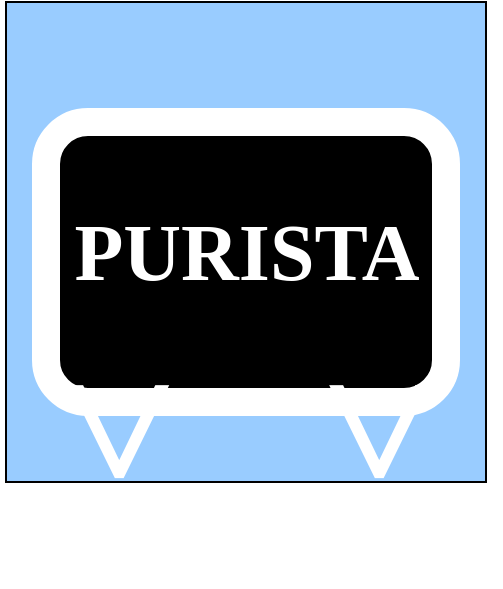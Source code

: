 <mxfile version="21.1.2" type="device">
  <diagram name="Seite-1" id="bY61xa4gqMoRgZU2S6cN">
    <mxGraphModel dx="602" dy="475" grid="1" gridSize="10" guides="1" tooltips="1" connect="1" arrows="1" fold="1" page="1" pageScale="1" pageWidth="800" pageHeight="800" math="0" shadow="0">
      <root>
        <mxCell id="0" />
        <mxCell id="1" parent="0" />
        <mxCell id="ccWXI2d3jGWdqzMYQIwA-2" value="" style="rounded=0;whiteSpace=wrap;html=1;fillColor=#99CCFF;" vertex="1" parent="1">
          <mxGeometry x="240" y="120" width="240" height="240" as="geometry" />
        </mxCell>
        <mxCell id="ccWXI2d3jGWdqzMYQIwA-1" value="" style="rounded=1;whiteSpace=wrap;html=1;fillColor=#000000;strokeColor=#ffffff;strokeWidth=14;" vertex="1" parent="1">
          <mxGeometry x="260" y="180" width="200" height="140" as="geometry" />
        </mxCell>
        <mxCell id="ccWXI2d3jGWdqzMYQIwA-3" value="&lt;font style=&quot;font-size: 40px;&quot;&gt;PURISTA&lt;/font&gt;" style="text;html=1;strokeColor=none;fillColor=none;align=center;verticalAlign=middle;whiteSpace=wrap;rounded=0;fontColor=#FFFFFF;fontFamily=Source Code Pro;fontSource=https%3A%2F%2Ffonts.googleapis.com%2Fcss%3Ffamily%3DSource%2BCode%2BPro;fontStyle=1;fontSize=70;" vertex="1" parent="1">
          <mxGeometry x="282.5" y="210" width="155" height="50" as="geometry" />
        </mxCell>
        <mxCell id="ccWXI2d3jGWdqzMYQIwA-7" value="&lt;font style=&quot;font-size: 100px;&quot;&gt;&amp;gt;&lt;/font&gt;" style="text;html=1;strokeColor=none;fillColor=none;align=center;verticalAlign=middle;whiteSpace=wrap;rounded=0;fontColor=#FFFFFF;fontFamily=Source Code Pro;fontSource=https%3A%2F%2Ffonts.googleapis.com%2Fcss%3Ffamily%3DSource%2BCode%2BPro;fontStyle=1;fontSize=70;rotation=90;" vertex="1" parent="1">
          <mxGeometry x="350" y="310" width="155" height="50" as="geometry" />
        </mxCell>
        <mxCell id="ccWXI2d3jGWdqzMYQIwA-9" value="&lt;font style=&quot;font-size: 100px;&quot;&gt;&amp;gt;&lt;/font&gt;" style="text;html=1;strokeColor=none;fillColor=none;align=center;verticalAlign=middle;whiteSpace=wrap;rounded=0;fontColor=#FFFFFF;fontFamily=Source Code Pro;fontSource=https%3A%2F%2Ffonts.googleapis.com%2Fcss%3Ffamily%3DSource%2BCode%2BPro;fontStyle=1;fontSize=70;rotation=90;" vertex="1" parent="1">
          <mxGeometry x="220" y="310" width="155" height="50" as="geometry" />
        </mxCell>
      </root>
    </mxGraphModel>
  </diagram>
</mxfile>
